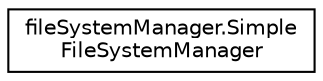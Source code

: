 digraph "Graphical Class Hierarchy"
{
 // LATEX_PDF_SIZE
  edge [fontname="Helvetica",fontsize="10",labelfontname="Helvetica",labelfontsize="10"];
  node [fontname="Helvetica",fontsize="10",shape=record];
  rankdir="LR";
  Node0 [label="fileSystemManager.Simple\lFileSystemManager",height=0.2,width=0.4,color="black", fillcolor="white", style="filled",URL="$classfile_system_manager_1_1_simple_file_system_manager.html",tooltip="File system manager class This is where the file system manager tree is created More details."];
}
